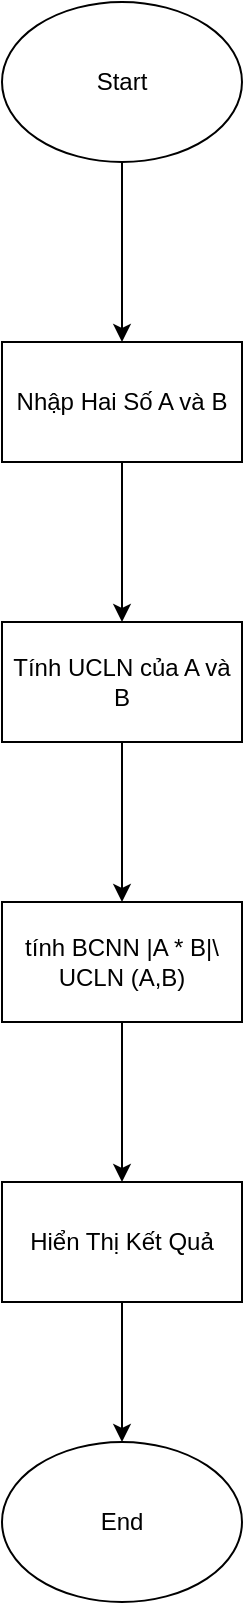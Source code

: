 <mxfile version="25.0.3" pages="2">
  <diagram name="Trang-1" id="KUAX6hmszslDZUfnARSn">
    <mxGraphModel dx="390" dy="531" grid="1" gridSize="10" guides="1" tooltips="1" connect="1" arrows="1" fold="1" page="1" pageScale="1" pageWidth="827" pageHeight="1169" math="0" shadow="0">
      <root>
        <mxCell id="0" />
        <mxCell id="1" parent="0" />
        <mxCell id="4I8DVveFLxQMIN5Tw1LC-3" value="" style="edgeStyle=orthogonalEdgeStyle;rounded=0;orthogonalLoop=1;jettySize=auto;html=1;" edge="1" parent="1" source="4I8DVveFLxQMIN5Tw1LC-1" target="4I8DVveFLxQMIN5Tw1LC-2">
          <mxGeometry relative="1" as="geometry" />
        </mxCell>
        <mxCell id="4I8DVveFLxQMIN5Tw1LC-1" value="Start" style="ellipse;whiteSpace=wrap;html=1;" vertex="1" parent="1">
          <mxGeometry x="340" y="60" width="120" height="80" as="geometry" />
        </mxCell>
        <mxCell id="4I8DVveFLxQMIN5Tw1LC-5" value="" style="edgeStyle=orthogonalEdgeStyle;rounded=0;orthogonalLoop=1;jettySize=auto;html=1;" edge="1" parent="1" source="4I8DVveFLxQMIN5Tw1LC-2" target="4I8DVveFLxQMIN5Tw1LC-4">
          <mxGeometry relative="1" as="geometry" />
        </mxCell>
        <mxCell id="4I8DVveFLxQMIN5Tw1LC-2" value="Nhập Hai Số A và B" style="whiteSpace=wrap;html=1;" vertex="1" parent="1">
          <mxGeometry x="340" y="230" width="120" height="60" as="geometry" />
        </mxCell>
        <mxCell id="GwAr5Jn4yVrx31T7R-8p-2" value="" style="edgeStyle=orthogonalEdgeStyle;rounded=0;orthogonalLoop=1;jettySize=auto;html=1;" edge="1" parent="1" source="4I8DVveFLxQMIN5Tw1LC-4" target="GwAr5Jn4yVrx31T7R-8p-1">
          <mxGeometry relative="1" as="geometry" />
        </mxCell>
        <mxCell id="4I8DVveFLxQMIN5Tw1LC-4" value="Tính UCLN của A và B" style="whiteSpace=wrap;html=1;" vertex="1" parent="1">
          <mxGeometry x="340" y="370" width="120" height="60" as="geometry" />
        </mxCell>
        <mxCell id="GwAr5Jn4yVrx31T7R-8p-4" value="" style="edgeStyle=orthogonalEdgeStyle;rounded=0;orthogonalLoop=1;jettySize=auto;html=1;" edge="1" parent="1" source="GwAr5Jn4yVrx31T7R-8p-1" target="GwAr5Jn4yVrx31T7R-8p-3">
          <mxGeometry relative="1" as="geometry" />
        </mxCell>
        <mxCell id="GwAr5Jn4yVrx31T7R-8p-1" value="tính BCNN |A * B|\ UCLN (A,B)" style="whiteSpace=wrap;html=1;" vertex="1" parent="1">
          <mxGeometry x="340" y="510" width="120" height="60" as="geometry" />
        </mxCell>
        <mxCell id="GwAr5Jn4yVrx31T7R-8p-6" style="edgeStyle=orthogonalEdgeStyle;rounded=0;orthogonalLoop=1;jettySize=auto;html=1;exitX=0.5;exitY=1;exitDx=0;exitDy=0;entryX=0.5;entryY=0;entryDx=0;entryDy=0;" edge="1" parent="1" source="GwAr5Jn4yVrx31T7R-8p-3" target="GwAr5Jn4yVrx31T7R-8p-5">
          <mxGeometry relative="1" as="geometry" />
        </mxCell>
        <mxCell id="GwAr5Jn4yVrx31T7R-8p-3" value="Hiển Thị Kết Quả" style="whiteSpace=wrap;html=1;" vertex="1" parent="1">
          <mxGeometry x="340" y="650" width="120" height="60" as="geometry" />
        </mxCell>
        <mxCell id="GwAr5Jn4yVrx31T7R-8p-5" value="End" style="ellipse;whiteSpace=wrap;html=1;" vertex="1" parent="1">
          <mxGeometry x="340" y="780" width="120" height="80" as="geometry" />
        </mxCell>
      </root>
    </mxGraphModel>
  </diagram>
  <diagram id="AkWIUO5zO3ozfo8VmAED" name="Trang-2">
    <mxGraphModel grid="1" page="1" gridSize="10" guides="1" tooltips="1" connect="1" arrows="1" fold="1" pageScale="1" pageWidth="827" pageHeight="1169" math="0" shadow="0">
      <root>
        <mxCell id="0" />
        <mxCell id="1" parent="0" />
      </root>
    </mxGraphModel>
  </diagram>
</mxfile>
